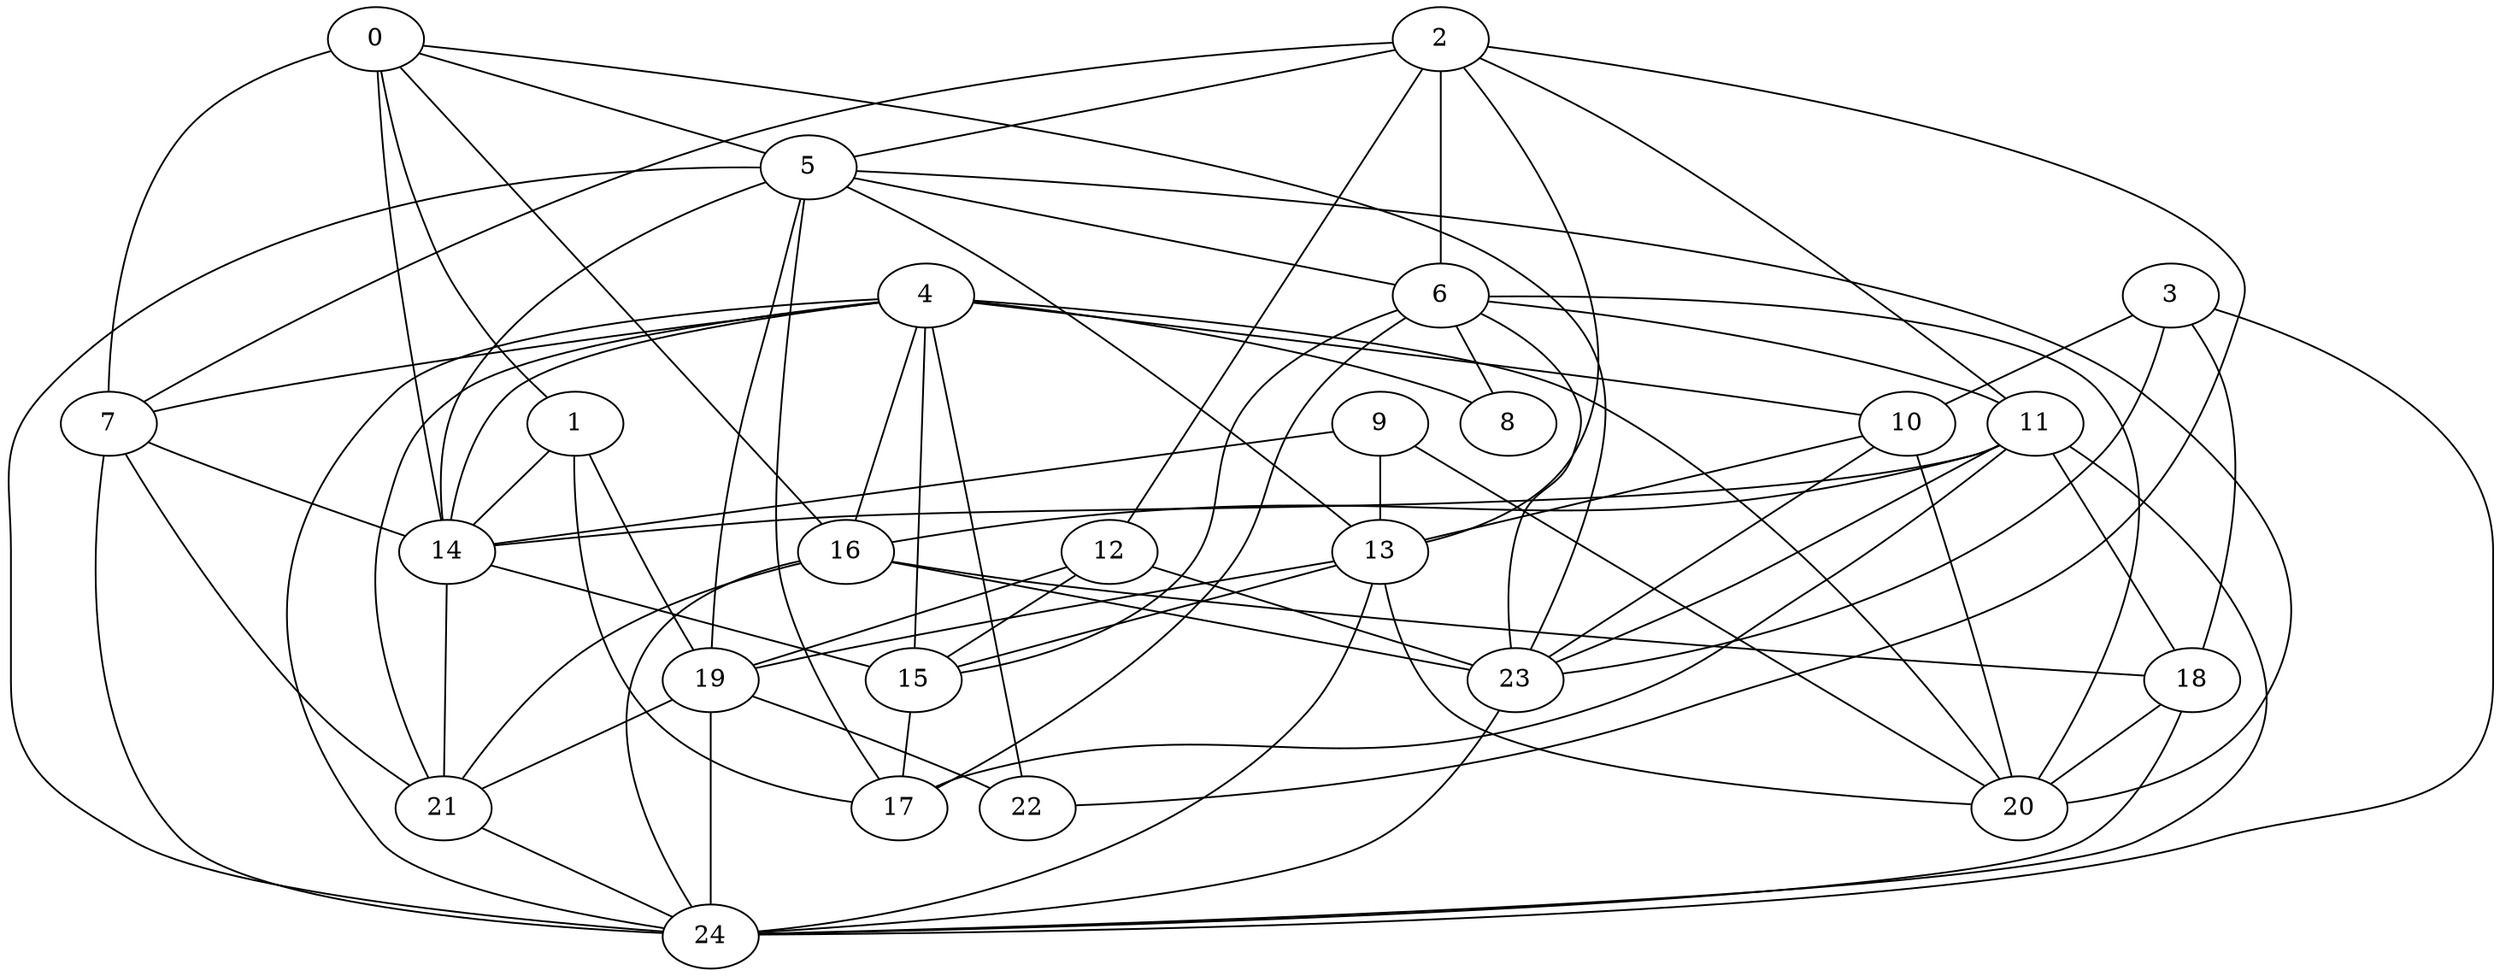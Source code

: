 strict graph "gnp_random_graph(25,0.25)" {
0;
1;
2;
3;
4;
5;
6;
7;
8;
9;
10;
11;
12;
13;
14;
15;
16;
17;
18;
19;
20;
21;
22;
23;
24;
0 -- 1  [is_available=True, prob="0.77099032967"];
0 -- 5  [is_available=True, prob="0.786741438897"];
0 -- 7  [is_available=True, prob="0.368983513792"];
0 -- 14  [is_available=True, prob="0.293932059414"];
0 -- 16  [is_available=True, prob="0.0536656528882"];
0 -- 23  [is_available=True, prob="0.565342340263"];
1 -- 17  [is_available=True, prob="0.129349445497"];
1 -- 19  [is_available=True, prob="0.269188369152"];
1 -- 14  [is_available=True, prob="0.419603967187"];
2 -- 5  [is_available=True, prob="0.562687875653"];
2 -- 6  [is_available=True, prob="1.0"];
2 -- 7  [is_available=True, prob="0.301717073772"];
2 -- 11  [is_available=True, prob="0.819667480014"];
2 -- 12  [is_available=True, prob="1.0"];
2 -- 13  [is_available=True, prob="0.353418053736"];
2 -- 22  [is_available=True, prob="1.0"];
3 -- 24  [is_available=True, prob="0.781813786907"];
3 -- 10  [is_available=True, prob="0.408237377015"];
3 -- 18  [is_available=True, prob="0.423007530594"];
3 -- 23  [is_available=True, prob="0.521679538169"];
4 -- 7  [is_available=True, prob="0.0826151628028"];
4 -- 8  [is_available=True, prob="0.883326008022"];
4 -- 10  [is_available=True, prob="0.4942456913"];
4 -- 14  [is_available=True, prob="0.342592046868"];
4 -- 15  [is_available=True, prob="0.964552292192"];
4 -- 16  [is_available=True, prob="0.558666925555"];
4 -- 20  [is_available=True, prob="1.0"];
4 -- 21  [is_available=True, prob="1.0"];
4 -- 22  [is_available=True, prob="0.189469242342"];
4 -- 24  [is_available=True, prob="0.83842539493"];
5 -- 6  [is_available=True, prob="0.855004223302"];
5 -- 13  [is_available=True, prob="0.982820719001"];
5 -- 14  [is_available=True, prob="0.348575446347"];
5 -- 17  [is_available=True, prob="1.0"];
5 -- 19  [is_available=True, prob="0.81966809372"];
5 -- 20  [is_available=True, prob="0.351760582253"];
5 -- 24  [is_available=True, prob="1.0"];
6 -- 8  [is_available=True, prob="0.700488354741"];
6 -- 11  [is_available=True, prob="1.0"];
6 -- 15  [is_available=True, prob="1.0"];
6 -- 17  [is_available=True, prob="1.0"];
6 -- 20  [is_available=True, prob="1.0"];
6 -- 23  [is_available=True, prob="0.155856064497"];
7 -- 14  [is_available=True, prob="0.440249282859"];
7 -- 21  [is_available=True, prob="0.811259175418"];
7 -- 24  [is_available=True, prob="0.306641358256"];
9 -- 20  [is_available=True, prob="0.245545426894"];
9 -- 13  [is_available=True, prob="0.911597074014"];
9 -- 14  [is_available=True, prob="0.996529838361"];
10 -- 20  [is_available=True, prob="1.0"];
10 -- 13  [is_available=True, prob="0.69923029257"];
10 -- 23  [is_available=True, prob="0.495116624611"];
11 -- 14  [is_available=True, prob="0.87589009706"];
11 -- 16  [is_available=True, prob="1.0"];
11 -- 17  [is_available=True, prob="0.86065158129"];
11 -- 18  [is_available=True, prob="0.78409454029"];
11 -- 23  [is_available=True, prob="0.122735345821"];
11 -- 24  [is_available=True, prob="1.0"];
12 -- 23  [is_available=True, prob="1.0"];
12 -- 19  [is_available=True, prob="0.55698556599"];
12 -- 15  [is_available=True, prob="1.0"];
13 -- 15  [is_available=True, prob="0.783391419669"];
13 -- 19  [is_available=True, prob="0.271260902291"];
13 -- 20  [is_available=True, prob="0.295685521717"];
13 -- 24  [is_available=True, prob="0.798576747825"];
14 -- 15  [is_available=True, prob="0.73999120031"];
14 -- 21  [is_available=True, prob="0.798799773113"];
15 -- 17  [is_available=True, prob="0.934308688471"];
16 -- 18  [is_available=True, prob="0.325492225309"];
16 -- 21  [is_available=True, prob="1.0"];
16 -- 23  [is_available=True, prob="0.696712683755"];
16 -- 24  [is_available=True, prob="0.117230113412"];
18 -- 20  [is_available=True, prob="1.0"];
18 -- 24  [is_available=True, prob="0.0633793551987"];
19 -- 21  [is_available=True, prob="1.0"];
19 -- 22  [is_available=True, prob="1.0"];
19 -- 24  [is_available=True, prob="1.0"];
21 -- 24  [is_available=True, prob="0.498133899935"];
23 -- 24  [is_available=True, prob="1.0"];
}
